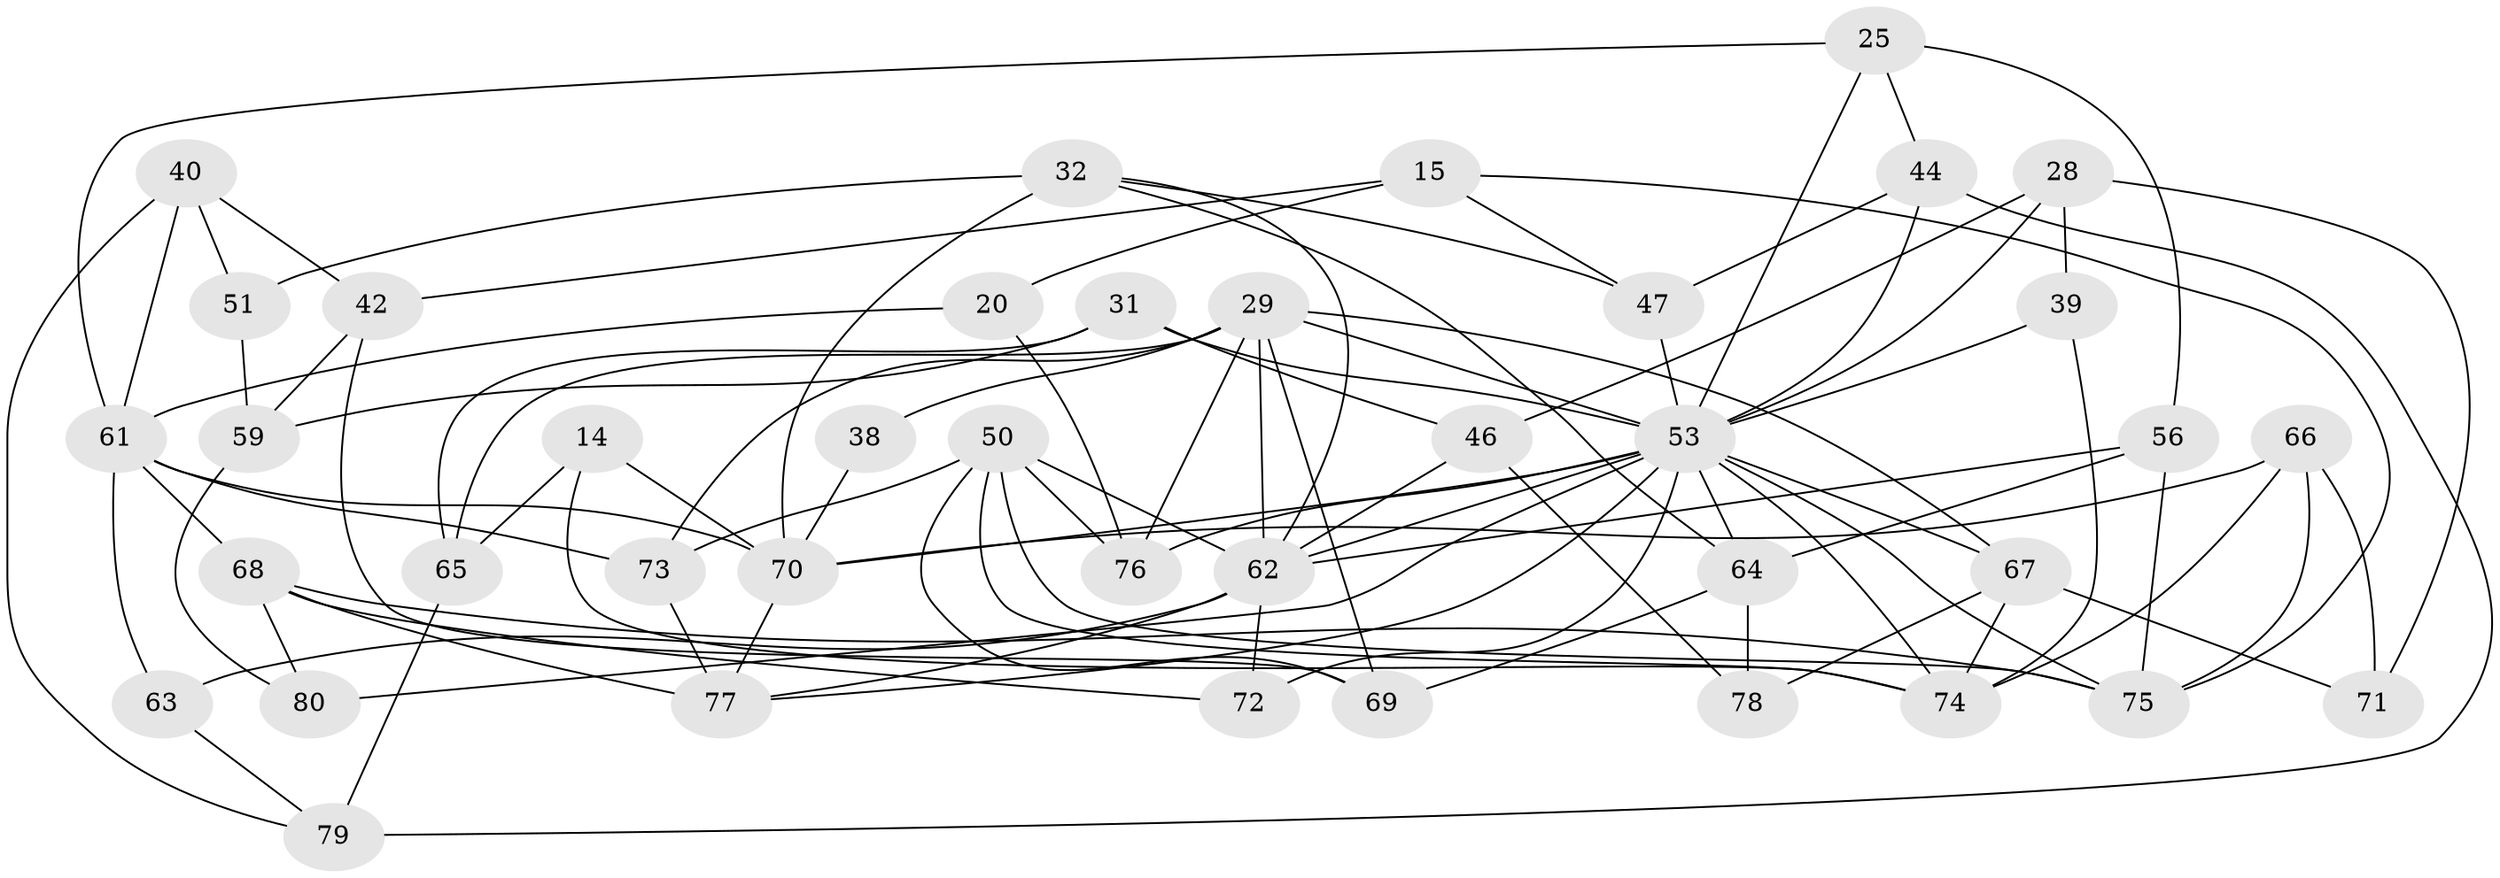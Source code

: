 // original degree distribution, {4: 1.0}
// Generated by graph-tools (version 1.1) at 2025/59/03/09/25 04:59:27]
// undirected, 40 vertices, 94 edges
graph export_dot {
graph [start="1"]
  node [color=gray90,style=filled];
  14;
  15 [super="+12"];
  20;
  25;
  28;
  29 [super="+27"];
  31;
  32 [super="+2"];
  38;
  39;
  40;
  42;
  44;
  46;
  47;
  50 [super="+8+19+33"];
  51;
  53 [super="+41+48"];
  56;
  59;
  61 [super="+45+55+57"];
  62 [super="+26+17"];
  63;
  64 [super="+21"];
  65;
  66;
  67 [super="+60+36"];
  68 [super="+22"];
  69;
  70 [super="+37+49"];
  71;
  72 [super="+3"];
  73 [super="+58"];
  74 [super="+43"];
  75 [super="+18"];
  76;
  77 [super="+54"];
  78;
  79;
  80;
  14 -- 65;
  14 -- 70;
  14 -- 74 [weight=2];
  15 -- 20 [weight=2];
  15 -- 42;
  15 -- 47;
  15 -- 75 [weight=2];
  20 -- 76;
  20 -- 61;
  25 -- 44;
  25 -- 56;
  25 -- 61;
  25 -- 53;
  28 -- 39;
  28 -- 71;
  28 -- 46;
  28 -- 53;
  29 -- 73 [weight=2];
  29 -- 67 [weight=2];
  29 -- 53;
  29 -- 65;
  29 -- 69;
  29 -- 38;
  29 -- 76;
  29 -- 62;
  31 -- 46;
  31 -- 59;
  31 -- 65;
  31 -- 53;
  32 -- 51 [weight=2];
  32 -- 64;
  32 -- 47;
  32 -- 70;
  32 -- 62;
  38 -- 70 [weight=3];
  39 -- 74 [weight=2];
  39 -- 53;
  40 -- 51;
  40 -- 79;
  40 -- 42;
  40 -- 61;
  42 -- 69;
  42 -- 59;
  44 -- 79;
  44 -- 47;
  44 -- 53;
  46 -- 78;
  46 -- 62;
  47 -- 53;
  50 -- 69;
  50 -- 62 [weight=2];
  50 -- 76;
  50 -- 74 [weight=2];
  50 -- 75 [weight=2];
  50 -- 73 [weight=2];
  51 -- 59;
  53 -- 80 [weight=2];
  53 -- 70 [weight=3];
  53 -- 74;
  53 -- 77;
  53 -- 64;
  53 -- 67;
  53 -- 72;
  53 -- 75;
  53 -- 76;
  53 -- 62;
  56 -- 62;
  56 -- 75;
  56 -- 64;
  59 -- 80;
  61 -- 63 [weight=2];
  61 -- 68;
  61 -- 73 [weight=2];
  61 -- 70 [weight=2];
  62 -- 72 [weight=3];
  62 -- 77;
  62 -- 63;
  63 -- 79;
  64 -- 78 [weight=2];
  64 -- 69;
  65 -- 79;
  66 -- 71;
  66 -- 70;
  66 -- 75;
  66 -- 74;
  67 -- 71 [weight=2];
  67 -- 78;
  67 -- 74 [weight=2];
  68 -- 77;
  68 -- 72 [weight=2];
  68 -- 80;
  68 -- 75;
  70 -- 77;
  73 -- 77 [weight=2];
}
